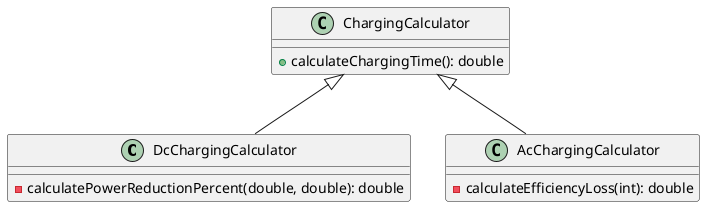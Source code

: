 @startuml
class DcChargingCalculator {
    - calculatePowerReductionPercent(double, double): double
}

class AcChargingCalculator {
    - calculateEfficiencyLoss(int): double
}

class ChargingCalculator {
    + calculateChargingTime(): double
}

ChargingCalculator <|-- DcChargingCalculator
ChargingCalculator <|-- AcChargingCalculator
@enduml 